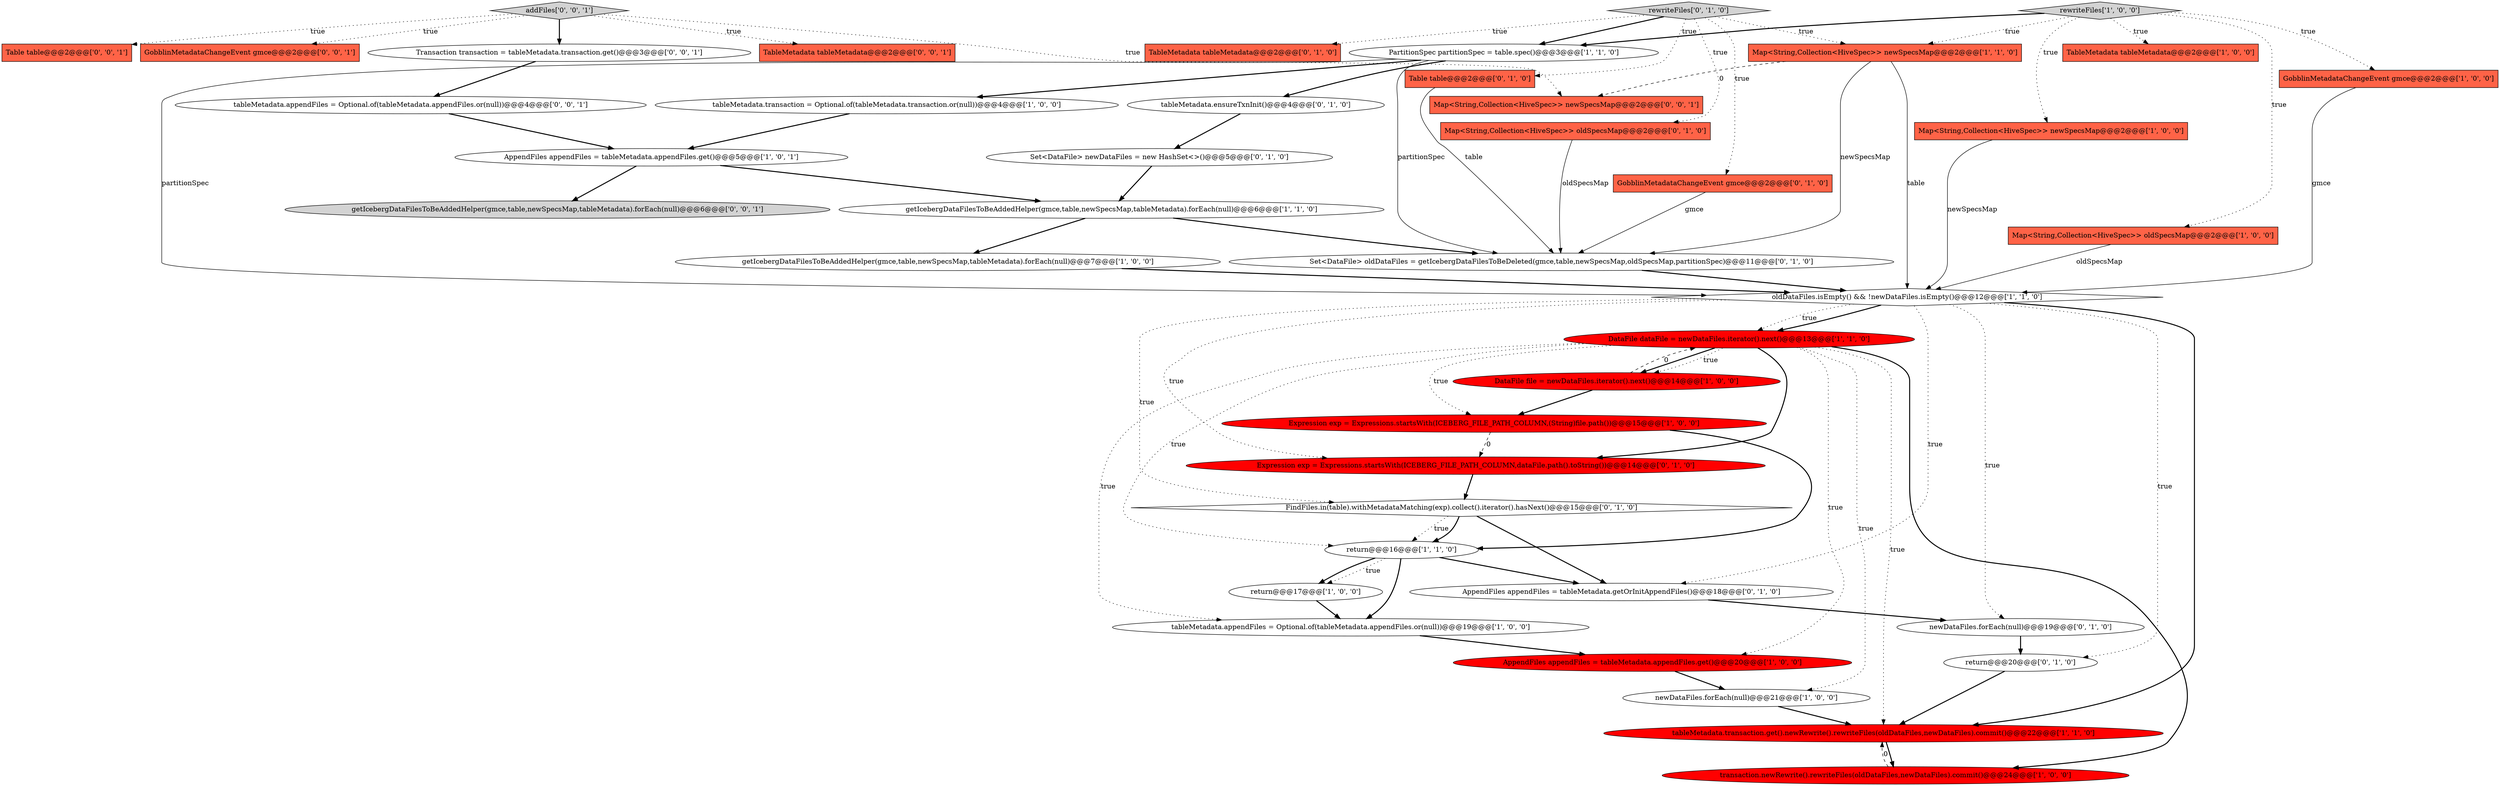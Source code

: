 digraph {
8 [style = filled, label = "DataFile dataFile = newDataFiles.iterator().next()@@@13@@@['1', '1', '0']", fillcolor = red, shape = ellipse image = "AAA1AAABBB1BBB"];
2 [style = filled, label = "PartitionSpec partitionSpec = table.spec()@@@3@@@['1', '1', '0']", fillcolor = white, shape = ellipse image = "AAA0AAABBB1BBB"];
12 [style = filled, label = "getIcebergDataFilesToBeAddedHelper(gmce,table,newSpecsMap,tableMetadata).forEach(null)@@@6@@@['1', '1', '0']", fillcolor = white, shape = ellipse image = "AAA0AAABBB1BBB"];
39 [style = filled, label = "Map<String,Collection<HiveSpec>> newSpecsMap@@@2@@@['0', '0', '1']", fillcolor = tomato, shape = box image = "AAA0AAABBB3BBB"];
36 [style = filled, label = "TableMetadata tableMetadata@@@2@@@['0', '0', '1']", fillcolor = tomato, shape = box image = "AAA0AAABBB3BBB"];
11 [style = filled, label = "TableMetadata tableMetadata@@@2@@@['1', '0', '0']", fillcolor = tomato, shape = box image = "AAA0AAABBB1BBB"];
35 [style = filled, label = "getIcebergDataFilesToBeAddedHelper(gmce,table,newSpecsMap,tableMetadata).forEach(null)@@@6@@@['0', '0', '1']", fillcolor = lightgray, shape = ellipse image = "AAA0AAABBB3BBB"];
9 [style = filled, label = "AppendFiles appendFiles = tableMetadata.appendFiles.get()@@@20@@@['1', '0', '0']", fillcolor = red, shape = ellipse image = "AAA1AAABBB1BBB"];
15 [style = filled, label = "tableMetadata.transaction = Optional.of(tableMetadata.transaction.or(null))@@@4@@@['1', '0', '0']", fillcolor = white, shape = ellipse image = "AAA0AAABBB1BBB"];
21 [style = filled, label = "Map<String,Collection<HiveSpec>> newSpecsMap@@@2@@@['1', '1', '0']", fillcolor = tomato, shape = box image = "AAA0AAABBB1BBB"];
29 [style = filled, label = "rewriteFiles['0', '1', '0']", fillcolor = lightgray, shape = diamond image = "AAA0AAABBB2BBB"];
5 [style = filled, label = "DataFile file = newDataFiles.iterator().next()@@@14@@@['1', '0', '0']", fillcolor = red, shape = ellipse image = "AAA1AAABBB1BBB"];
17 [style = filled, label = "return@@@17@@@['1', '0', '0']", fillcolor = white, shape = ellipse image = "AAA0AAABBB1BBB"];
38 [style = filled, label = "Table table@@@2@@@['0', '0', '1']", fillcolor = tomato, shape = box image = "AAA0AAABBB3BBB"];
23 [style = filled, label = "Set<DataFile> newDataFiles = new HashSet<>()@@@5@@@['0', '1', '0']", fillcolor = white, shape = ellipse image = "AAA0AAABBB2BBB"];
32 [style = filled, label = "Expression exp = Expressions.startsWith(ICEBERG_FILE_PATH_COLUMN,dataFile.path().toString())@@@14@@@['0', '1', '0']", fillcolor = red, shape = ellipse image = "AAA1AAABBB2BBB"];
13 [style = filled, label = "AppendFiles appendFiles = tableMetadata.appendFiles.get()@@@5@@@['1', '0', '1']", fillcolor = white, shape = ellipse image = "AAA0AAABBB1BBB"];
31 [style = filled, label = "FindFiles.in(table).withMetadataMatching(exp).collect().iterator().hasNext()@@@15@@@['0', '1', '0']", fillcolor = white, shape = diamond image = "AAA0AAABBB2BBB"];
41 [style = filled, label = "tableMetadata.appendFiles = Optional.of(tableMetadata.appendFiles.or(null))@@@4@@@['0', '0', '1']", fillcolor = white, shape = ellipse image = "AAA0AAABBB3BBB"];
34 [style = filled, label = "tableMetadata.ensureTxnInit()@@@4@@@['0', '1', '0']", fillcolor = white, shape = ellipse image = "AAA0AAABBB2BBB"];
4 [style = filled, label = "transaction.newRewrite().rewriteFiles(oldDataFiles,newDataFiles).commit()@@@24@@@['1', '0', '0']", fillcolor = red, shape = ellipse image = "AAA1AAABBB1BBB"];
16 [style = filled, label = "rewriteFiles['1', '0', '0']", fillcolor = lightgray, shape = diamond image = "AAA0AAABBB1BBB"];
14 [style = filled, label = "getIcebergDataFilesToBeAddedHelper(gmce,table,newSpecsMap,tableMetadata).forEach(null)@@@7@@@['1', '0', '0']", fillcolor = white, shape = ellipse image = "AAA0AAABBB1BBB"];
27 [style = filled, label = "Table table@@@2@@@['0', '1', '0']", fillcolor = tomato, shape = box image = "AAA0AAABBB2BBB"];
30 [style = filled, label = "Set<DataFile> oldDataFiles = getIcebergDataFilesToBeDeleted(gmce,table,newSpecsMap,oldSpecsMap,partitionSpec)@@@11@@@['0', '1', '0']", fillcolor = white, shape = ellipse image = "AAA0AAABBB2BBB"];
7 [style = filled, label = "Expression exp = Expressions.startsWith(ICEBERG_FILE_PATH_COLUMN,(String)file.path())@@@15@@@['1', '0', '0']", fillcolor = red, shape = ellipse image = "AAA1AAABBB1BBB"];
22 [style = filled, label = "newDataFiles.forEach(null)@@@19@@@['0', '1', '0']", fillcolor = white, shape = ellipse image = "AAA0AAABBB2BBB"];
0 [style = filled, label = "Map<String,Collection<HiveSpec>> oldSpecsMap@@@2@@@['1', '0', '0']", fillcolor = tomato, shape = box image = "AAA0AAABBB1BBB"];
25 [style = filled, label = "return@@@20@@@['0', '1', '0']", fillcolor = white, shape = ellipse image = "AAA0AAABBB2BBB"];
18 [style = filled, label = "tableMetadata.appendFiles = Optional.of(tableMetadata.appendFiles.or(null))@@@19@@@['1', '0', '0']", fillcolor = white, shape = ellipse image = "AAA0AAABBB1BBB"];
33 [style = filled, label = "Map<String,Collection<HiveSpec>> oldSpecsMap@@@2@@@['0', '1', '0']", fillcolor = tomato, shape = box image = "AAA0AAABBB2BBB"];
42 [style = filled, label = "addFiles['0', '0', '1']", fillcolor = lightgray, shape = diamond image = "AAA0AAABBB3BBB"];
24 [style = filled, label = "AppendFiles appendFiles = tableMetadata.getOrInitAppendFiles()@@@18@@@['0', '1', '0']", fillcolor = white, shape = ellipse image = "AAA0AAABBB2BBB"];
19 [style = filled, label = "GobblinMetadataChangeEvent gmce@@@2@@@['1', '0', '0']", fillcolor = tomato, shape = box image = "AAA0AAABBB1BBB"];
28 [style = filled, label = "GobblinMetadataChangeEvent gmce@@@2@@@['0', '1', '0']", fillcolor = tomato, shape = box image = "AAA0AAABBB2BBB"];
1 [style = filled, label = "tableMetadata.transaction.get().newRewrite().rewriteFiles(oldDataFiles,newDataFiles).commit()@@@22@@@['1', '1', '0']", fillcolor = red, shape = ellipse image = "AAA1AAABBB1BBB"];
10 [style = filled, label = "newDataFiles.forEach(null)@@@21@@@['1', '0', '0']", fillcolor = white, shape = ellipse image = "AAA0AAABBB1BBB"];
20 [style = filled, label = "Map<String,Collection<HiveSpec>> newSpecsMap@@@2@@@['1', '0', '0']", fillcolor = tomato, shape = box image = "AAA0AAABBB1BBB"];
37 [style = filled, label = "GobblinMetadataChangeEvent gmce@@@2@@@['0', '0', '1']", fillcolor = tomato, shape = box image = "AAA0AAABBB3BBB"];
40 [style = filled, label = "Transaction transaction = tableMetadata.transaction.get()@@@3@@@['0', '0', '1']", fillcolor = white, shape = ellipse image = "AAA0AAABBB3BBB"];
6 [style = filled, label = "oldDataFiles.isEmpty() && !newDataFiles.isEmpty()@@@12@@@['1', '1', '0']", fillcolor = white, shape = diamond image = "AAA0AAABBB1BBB"];
26 [style = filled, label = "TableMetadata tableMetadata@@@2@@@['0', '1', '0']", fillcolor = tomato, shape = box image = "AAA0AAABBB2BBB"];
3 [style = filled, label = "return@@@16@@@['1', '1', '0']", fillcolor = white, shape = ellipse image = "AAA0AAABBB1BBB"];
42->39 [style = dotted, label="true"];
0->6 [style = solid, label="oldSpecsMap"];
16->19 [style = dotted, label="true"];
22->25 [style = bold, label=""];
6->24 [style = dotted, label="true"];
1->4 [style = bold, label=""];
4->1 [style = dashed, label="0"];
15->13 [style = bold, label=""];
25->1 [style = bold, label=""];
6->31 [style = dotted, label="true"];
8->32 [style = bold, label=""];
3->24 [style = bold, label=""];
28->30 [style = solid, label="gmce"];
29->27 [style = dotted, label="true"];
31->24 [style = bold, label=""];
2->34 [style = bold, label=""];
42->36 [style = dotted, label="true"];
20->6 [style = solid, label="newSpecsMap"];
8->7 [style = dotted, label="true"];
16->20 [style = dotted, label="true"];
21->6 [style = solid, label="table"];
12->30 [style = bold, label=""];
6->32 [style = dotted, label="true"];
7->32 [style = dashed, label="0"];
9->10 [style = bold, label=""];
8->10 [style = dotted, label="true"];
16->2 [style = bold, label=""];
30->6 [style = bold, label=""];
6->22 [style = dotted, label="true"];
24->22 [style = bold, label=""];
29->26 [style = dotted, label="true"];
21->30 [style = solid, label="newSpecsMap"];
42->40 [style = bold, label=""];
8->3 [style = dotted, label="true"];
7->3 [style = bold, label=""];
21->39 [style = dashed, label="0"];
19->6 [style = solid, label="gmce"];
2->6 [style = solid, label="partitionSpec"];
3->18 [style = bold, label=""];
8->1 [style = dotted, label="true"];
6->1 [style = bold, label=""];
29->2 [style = bold, label=""];
13->12 [style = bold, label=""];
16->0 [style = dotted, label="true"];
8->5 [style = bold, label=""];
29->28 [style = dotted, label="true"];
8->5 [style = dotted, label="true"];
6->8 [style = dotted, label="true"];
6->25 [style = dotted, label="true"];
6->8 [style = bold, label=""];
2->15 [style = bold, label=""];
12->14 [style = bold, label=""];
18->9 [style = bold, label=""];
40->41 [style = bold, label=""];
42->38 [style = dotted, label="true"];
8->18 [style = dotted, label="true"];
5->8 [style = dashed, label="0"];
5->7 [style = bold, label=""];
3->17 [style = bold, label=""];
16->21 [style = dotted, label="true"];
34->23 [style = bold, label=""];
23->12 [style = bold, label=""];
3->17 [style = dotted, label="true"];
27->30 [style = solid, label="table"];
8->9 [style = dotted, label="true"];
8->4 [style = bold, label=""];
31->3 [style = dotted, label="true"];
31->3 [style = bold, label=""];
29->21 [style = dotted, label="true"];
29->33 [style = dotted, label="true"];
10->1 [style = bold, label=""];
16->11 [style = dotted, label="true"];
13->35 [style = bold, label=""];
41->13 [style = bold, label=""];
14->6 [style = bold, label=""];
32->31 [style = bold, label=""];
17->18 [style = bold, label=""];
42->37 [style = dotted, label="true"];
33->30 [style = solid, label="oldSpecsMap"];
2->30 [style = solid, label="partitionSpec"];
}
